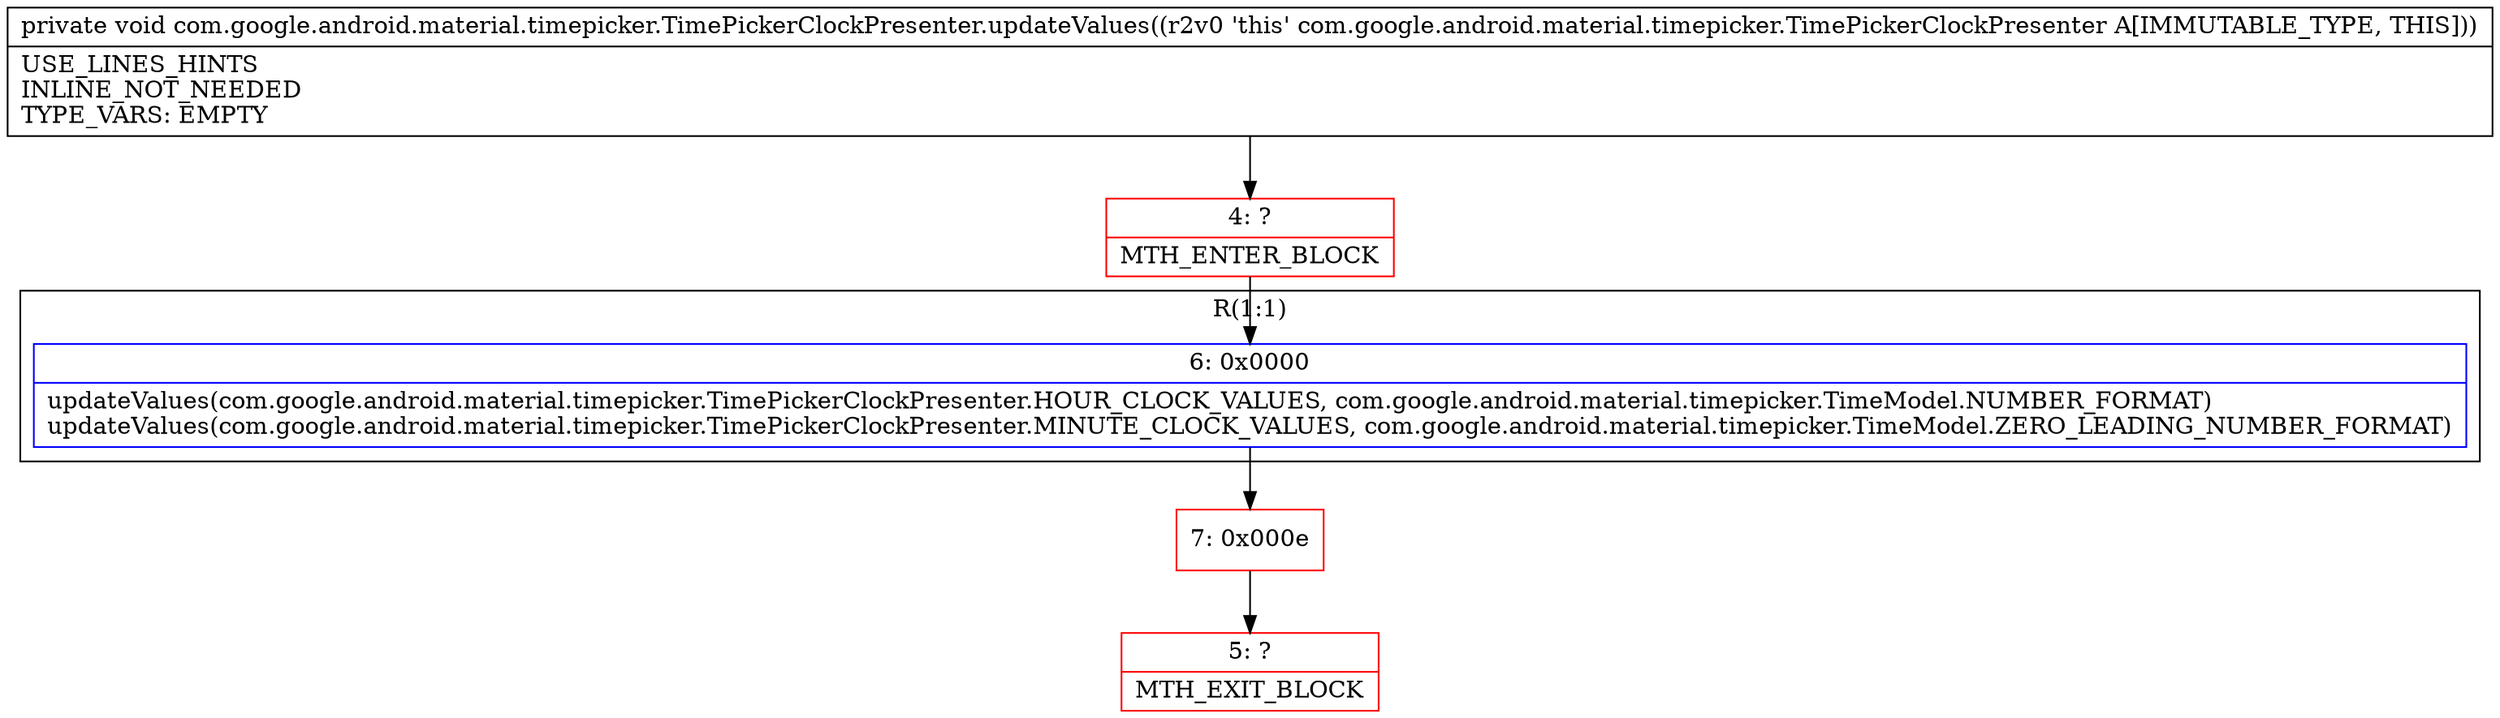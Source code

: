 digraph "CFG forcom.google.android.material.timepicker.TimePickerClockPresenter.updateValues()V" {
subgraph cluster_Region_477676008 {
label = "R(1:1)";
node [shape=record,color=blue];
Node_6 [shape=record,label="{6\:\ 0x0000|updateValues(com.google.android.material.timepicker.TimePickerClockPresenter.HOUR_CLOCK_VALUES, com.google.android.material.timepicker.TimeModel.NUMBER_FORMAT)\lupdateValues(com.google.android.material.timepicker.TimePickerClockPresenter.MINUTE_CLOCK_VALUES, com.google.android.material.timepicker.TimeModel.ZERO_LEADING_NUMBER_FORMAT)\l}"];
}
Node_4 [shape=record,color=red,label="{4\:\ ?|MTH_ENTER_BLOCK\l}"];
Node_7 [shape=record,color=red,label="{7\:\ 0x000e}"];
Node_5 [shape=record,color=red,label="{5\:\ ?|MTH_EXIT_BLOCK\l}"];
MethodNode[shape=record,label="{private void com.google.android.material.timepicker.TimePickerClockPresenter.updateValues((r2v0 'this' com.google.android.material.timepicker.TimePickerClockPresenter A[IMMUTABLE_TYPE, THIS]))  | USE_LINES_HINTS\lINLINE_NOT_NEEDED\lTYPE_VARS: EMPTY\l}"];
MethodNode -> Node_4;Node_6 -> Node_7;
Node_4 -> Node_6;
Node_7 -> Node_5;
}

